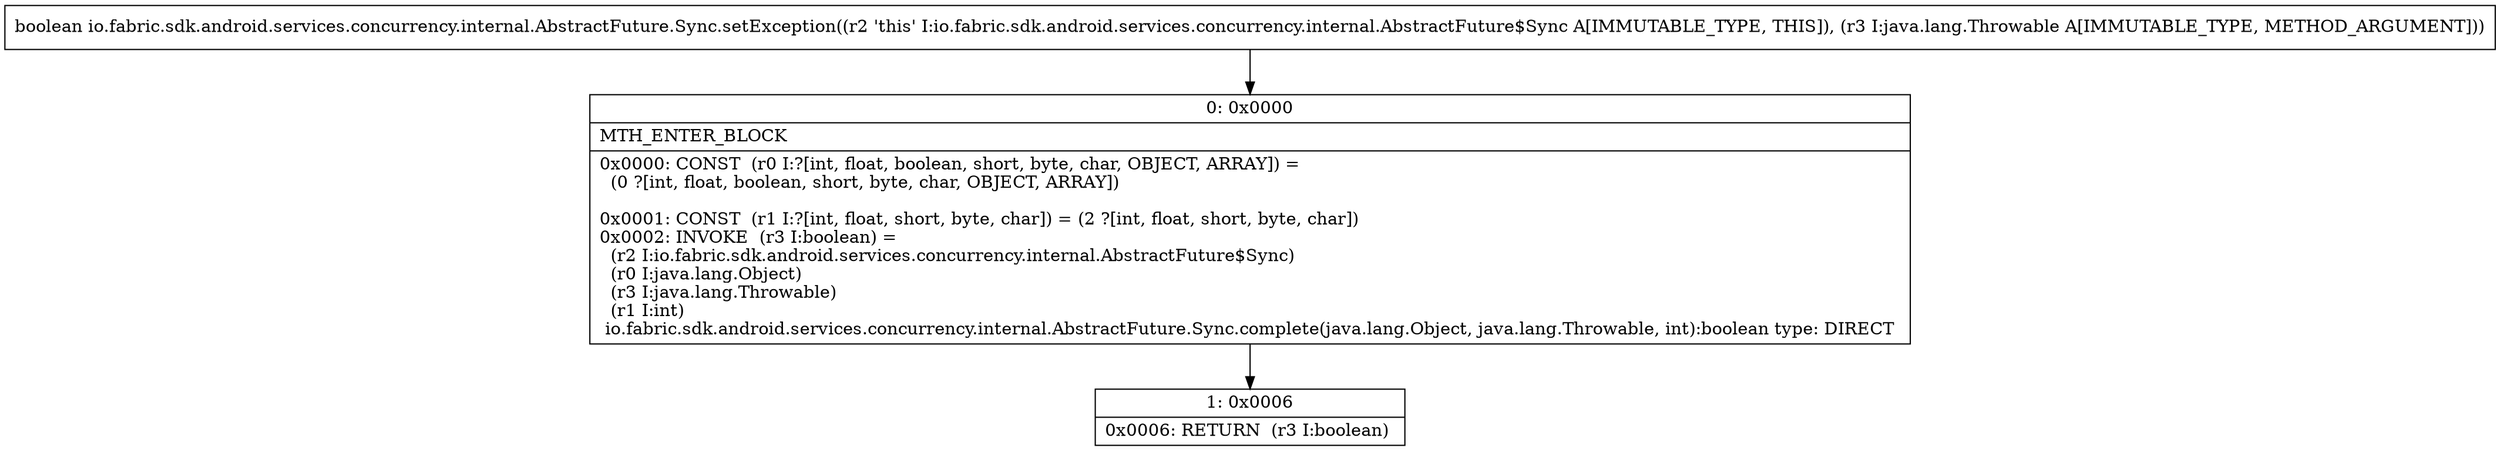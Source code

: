 digraph "CFG forio.fabric.sdk.android.services.concurrency.internal.AbstractFuture.Sync.setException(Ljava\/lang\/Throwable;)Z" {
Node_0 [shape=record,label="{0\:\ 0x0000|MTH_ENTER_BLOCK\l|0x0000: CONST  (r0 I:?[int, float, boolean, short, byte, char, OBJECT, ARRAY]) = \l  (0 ?[int, float, boolean, short, byte, char, OBJECT, ARRAY])\l \l0x0001: CONST  (r1 I:?[int, float, short, byte, char]) = (2 ?[int, float, short, byte, char]) \l0x0002: INVOKE  (r3 I:boolean) = \l  (r2 I:io.fabric.sdk.android.services.concurrency.internal.AbstractFuture$Sync)\l  (r0 I:java.lang.Object)\l  (r3 I:java.lang.Throwable)\l  (r1 I:int)\l io.fabric.sdk.android.services.concurrency.internal.AbstractFuture.Sync.complete(java.lang.Object, java.lang.Throwable, int):boolean type: DIRECT \l}"];
Node_1 [shape=record,label="{1\:\ 0x0006|0x0006: RETURN  (r3 I:boolean) \l}"];
MethodNode[shape=record,label="{boolean io.fabric.sdk.android.services.concurrency.internal.AbstractFuture.Sync.setException((r2 'this' I:io.fabric.sdk.android.services.concurrency.internal.AbstractFuture$Sync A[IMMUTABLE_TYPE, THIS]), (r3 I:java.lang.Throwable A[IMMUTABLE_TYPE, METHOD_ARGUMENT])) }"];
MethodNode -> Node_0;
Node_0 -> Node_1;
}

